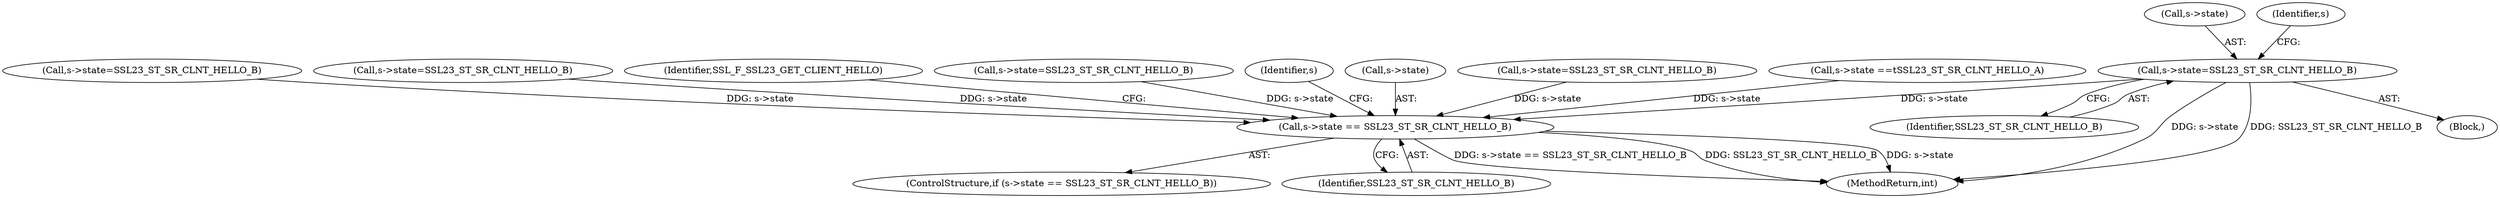 digraph "0_openssl_280b1f1ad12131defcd986676a8fc9717aaa601b@pointer" {
"1000355" [label="(Call,s->state=SSL23_ST_SR_CLNT_HELLO_B)"];
"1000726" [label="(Call,s->state == SSL23_ST_SR_CLNT_HELLO_B)"];
"1000317" [label="(Call,s->state=SSL23_ST_SR_CLNT_HELLO_B)"];
"1000336" [label="(Call,s->state=SSL23_ST_SR_CLNT_HELLO_B)"];
"1000733" [label="(Identifier,SSL_F_SSL23_GET_CLIENT_HELLO)"];
"1000292" [label="(Call,s->state=SSL23_ST_SR_CLNT_HELLO_B)"];
"1000738" [label="(Identifier,s)"];
"1000727" [label="(Call,s->state)"];
"1000726" [label="(Call,s->state == SSL23_ST_SR_CLNT_HELLO_B)"];
"1000356" [label="(Call,s->state)"];
"1000349" [label="(Block,)"];
"1000359" [label="(Identifier,SSL23_ST_SR_CLNT_HELLO_B)"];
"1000355" [label="(Call,s->state=SSL23_ST_SR_CLNT_HELLO_B)"];
"1000687" [label="(Identifier,s)"];
"1000760" [label="(MethodReturn,int)"];
"1000386" [label="(Call,s->state=SSL23_ST_SR_CLNT_HELLO_B)"];
"1000725" [label="(ControlStructure,if (s->state == SSL23_ST_SR_CLNT_HELLO_B))"];
"1000730" [label="(Identifier,SSL23_ST_SR_CLNT_HELLO_B)"];
"1000152" [label="(Call,s->state ==\tSSL23_ST_SR_CLNT_HELLO_A)"];
"1000355" -> "1000349"  [label="AST: "];
"1000355" -> "1000359"  [label="CFG: "];
"1000356" -> "1000355"  [label="AST: "];
"1000359" -> "1000355"  [label="AST: "];
"1000687" -> "1000355"  [label="CFG: "];
"1000355" -> "1000760"  [label="DDG: s->state"];
"1000355" -> "1000760"  [label="DDG: SSL23_ST_SR_CLNT_HELLO_B"];
"1000355" -> "1000726"  [label="DDG: s->state"];
"1000726" -> "1000725"  [label="AST: "];
"1000726" -> "1000730"  [label="CFG: "];
"1000727" -> "1000726"  [label="AST: "];
"1000730" -> "1000726"  [label="AST: "];
"1000733" -> "1000726"  [label="CFG: "];
"1000738" -> "1000726"  [label="CFG: "];
"1000726" -> "1000760"  [label="DDG: SSL23_ST_SR_CLNT_HELLO_B"];
"1000726" -> "1000760"  [label="DDG: s->state"];
"1000726" -> "1000760"  [label="DDG: s->state == SSL23_ST_SR_CLNT_HELLO_B"];
"1000317" -> "1000726"  [label="DDG: s->state"];
"1000292" -> "1000726"  [label="DDG: s->state"];
"1000336" -> "1000726"  [label="DDG: s->state"];
"1000386" -> "1000726"  [label="DDG: s->state"];
"1000152" -> "1000726"  [label="DDG: s->state"];
}
